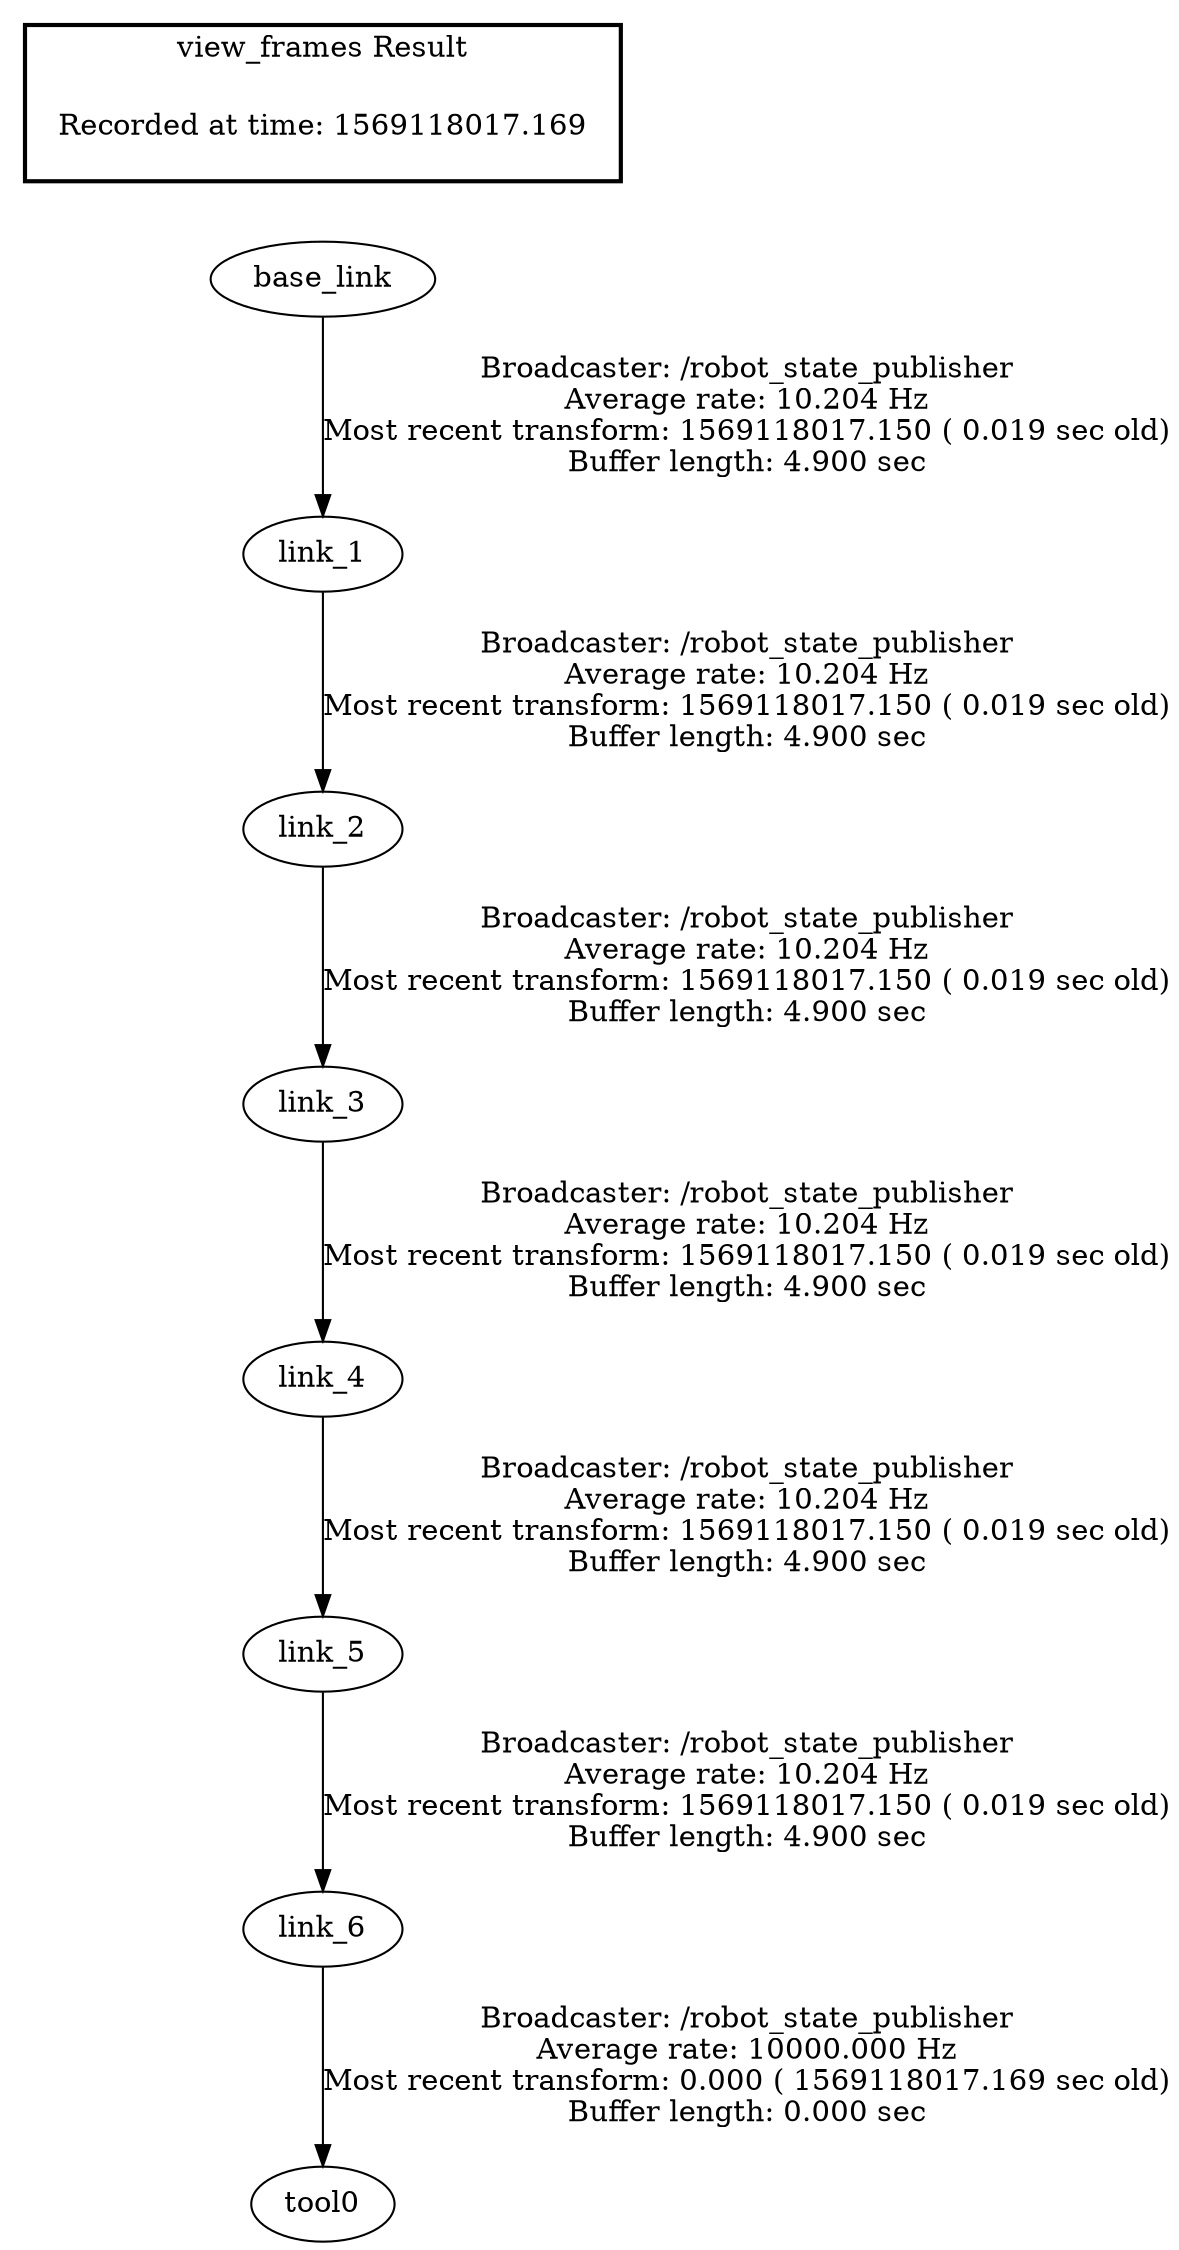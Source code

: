 digraph G {
"link_6" -> "tool0"[label="Broadcaster: /robot_state_publisher\nAverage rate: 10000.000 Hz\nMost recent transform: 0.000 ( 1569118017.169 sec old)\nBuffer length: 0.000 sec\n"];
"link_5" -> "link_6"[label="Broadcaster: /robot_state_publisher\nAverage rate: 10.204 Hz\nMost recent transform: 1569118017.150 ( 0.019 sec old)\nBuffer length: 4.900 sec\n"];
"base_link" -> "link_1"[label="Broadcaster: /robot_state_publisher\nAverage rate: 10.204 Hz\nMost recent transform: 1569118017.150 ( 0.019 sec old)\nBuffer length: 4.900 sec\n"];
"link_1" -> "link_2"[label="Broadcaster: /robot_state_publisher\nAverage rate: 10.204 Hz\nMost recent transform: 1569118017.150 ( 0.019 sec old)\nBuffer length: 4.900 sec\n"];
"link_2" -> "link_3"[label="Broadcaster: /robot_state_publisher\nAverage rate: 10.204 Hz\nMost recent transform: 1569118017.150 ( 0.019 sec old)\nBuffer length: 4.900 sec\n"];
"link_3" -> "link_4"[label="Broadcaster: /robot_state_publisher\nAverage rate: 10.204 Hz\nMost recent transform: 1569118017.150 ( 0.019 sec old)\nBuffer length: 4.900 sec\n"];
"link_4" -> "link_5"[label="Broadcaster: /robot_state_publisher\nAverage rate: 10.204 Hz\nMost recent transform: 1569118017.150 ( 0.019 sec old)\nBuffer length: 4.900 sec\n"];
edge [style=invis];
 subgraph cluster_legend { style=bold; color=black; label ="view_frames Result";
"Recorded at time: 1569118017.169"[ shape=plaintext ] ;
 }->"base_link";
}